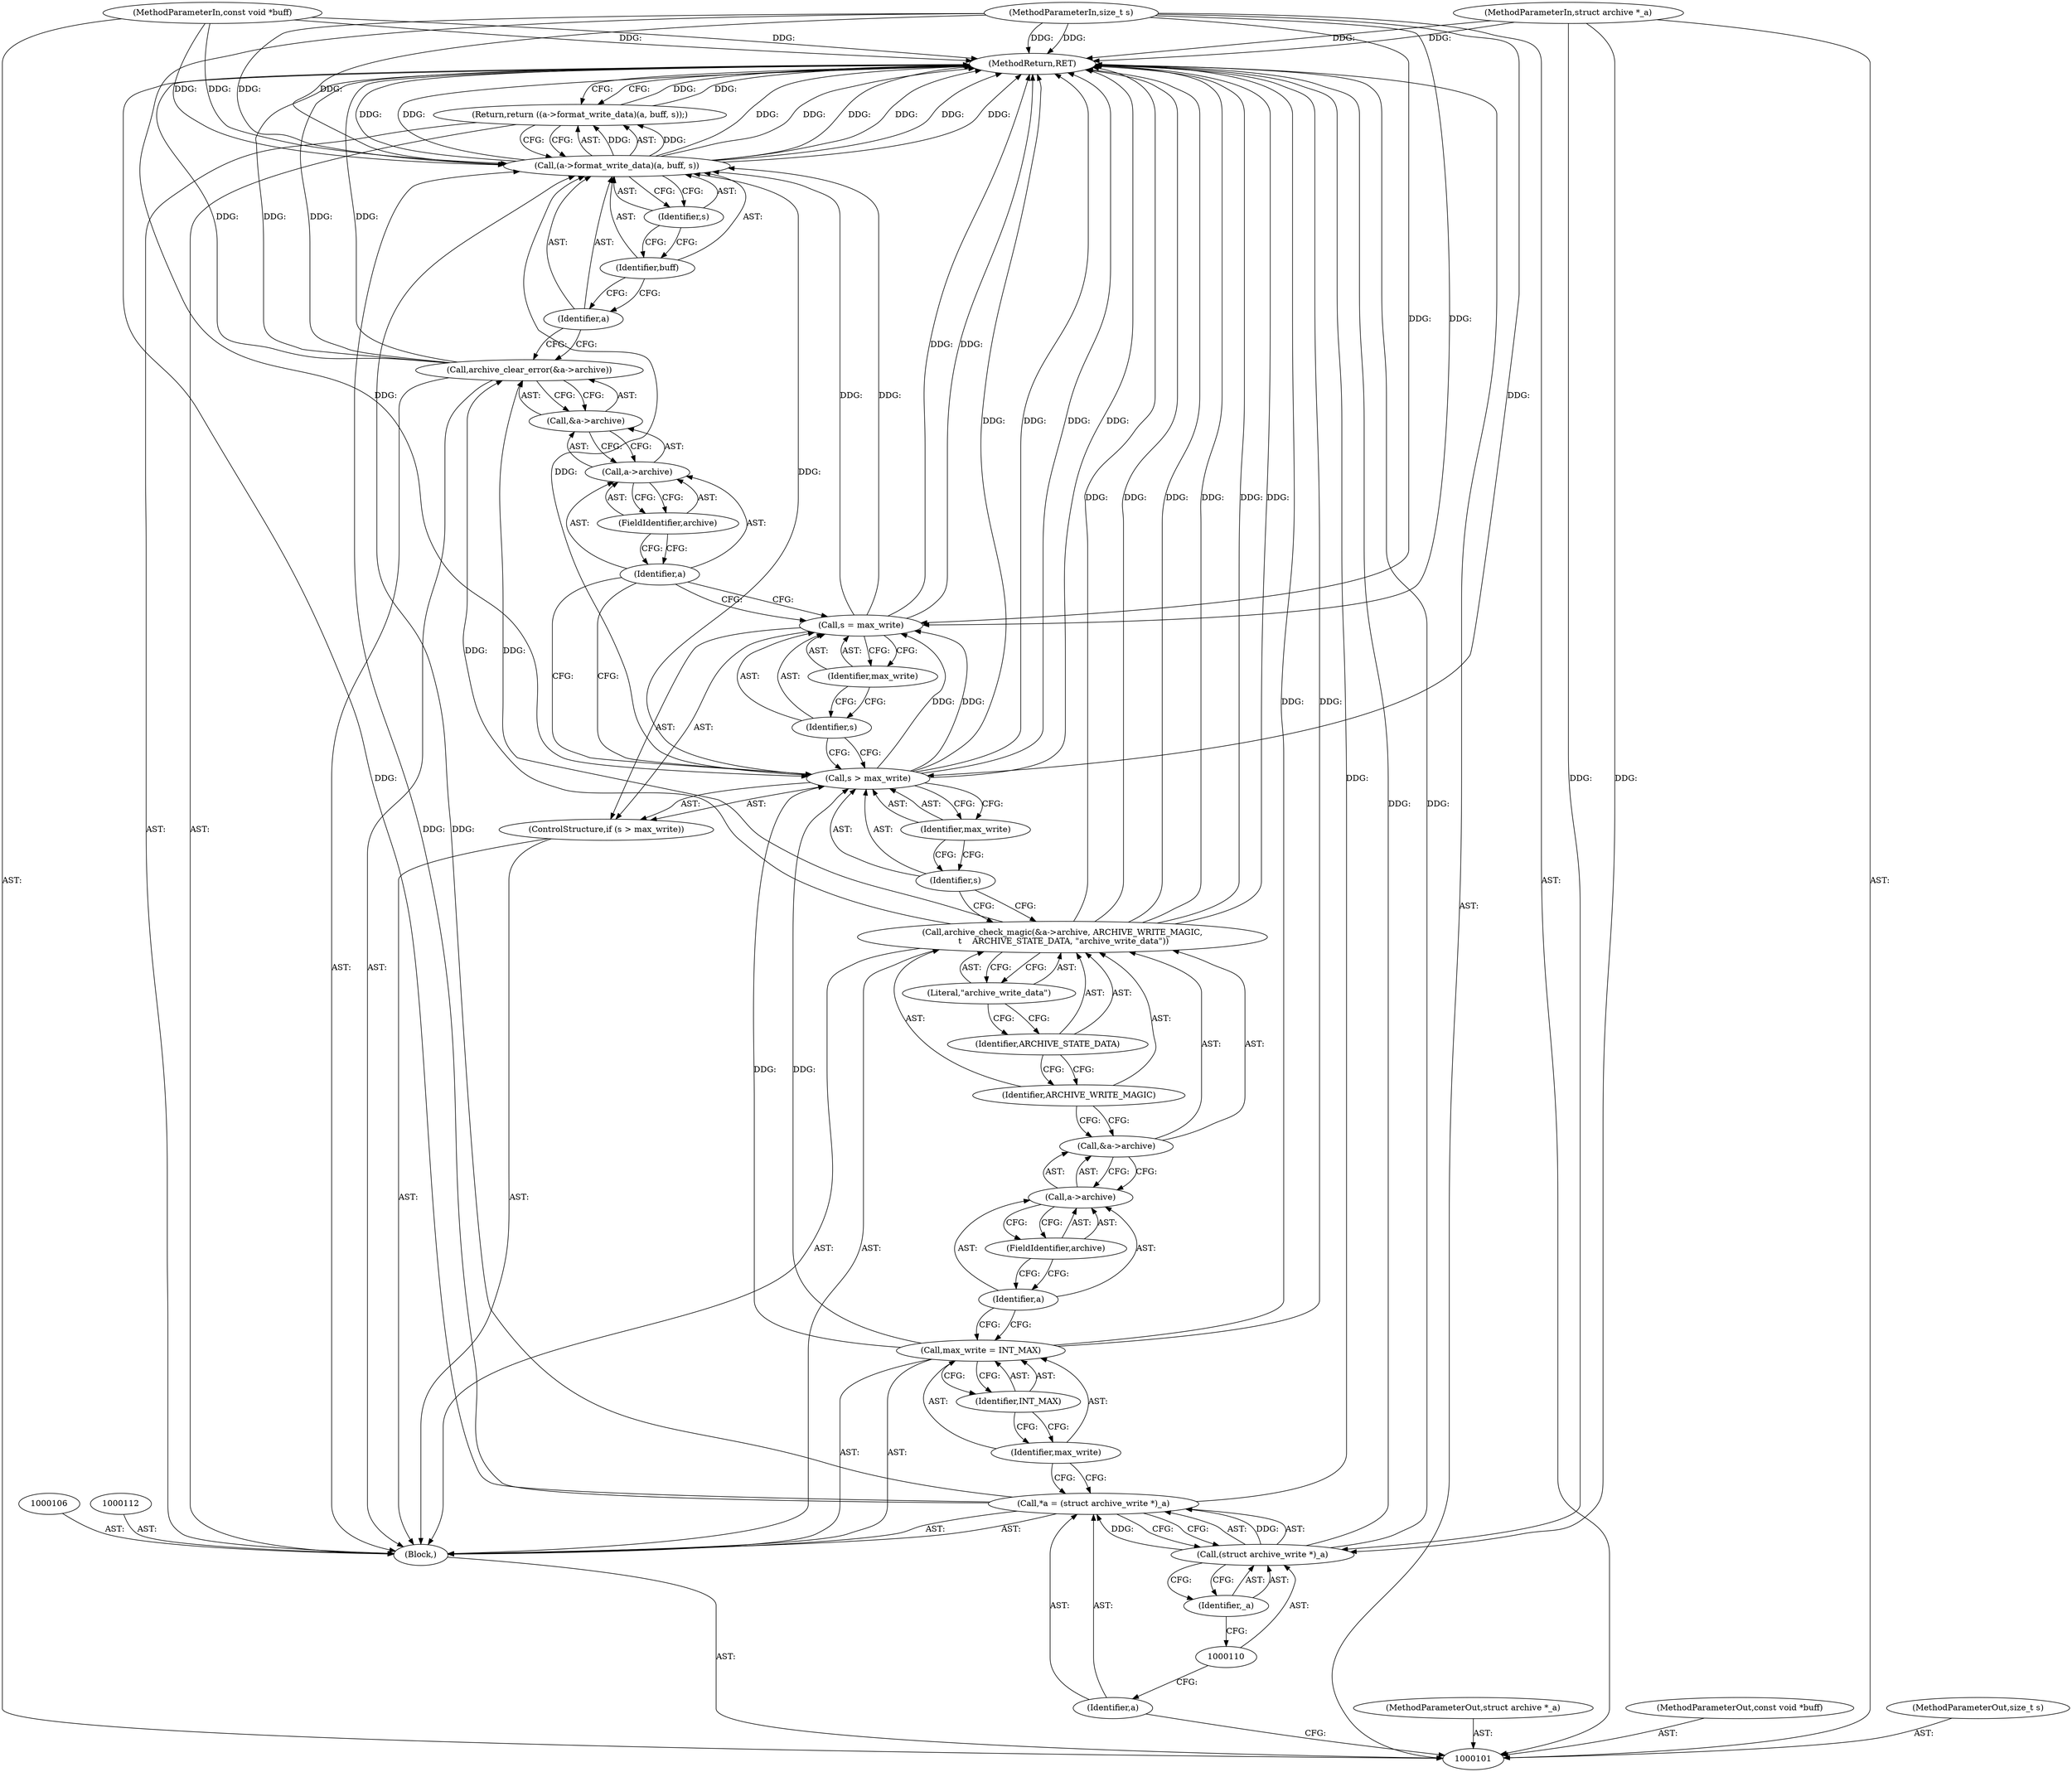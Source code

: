 digraph "0_libarchive_22531545514043e04633e1c015c7540b9de9dbe4" {
"1000141" [label="(MethodReturn,RET)"];
"1000102" [label="(MethodParameterIn,struct archive *_a)"];
"1000193" [label="(MethodParameterOut,struct archive *_a)"];
"1000103" [label="(MethodParameterIn,const void *buff)"];
"1000194" [label="(MethodParameterOut,const void *buff)"];
"1000104" [label="(MethodParameterIn,size_t s)"];
"1000195" [label="(MethodParameterOut,size_t s)"];
"1000128" [label="(Call,s = max_write)"];
"1000129" [label="(Identifier,s)"];
"1000130" [label="(Identifier,max_write)"];
"1000131" [label="(Call,archive_clear_error(&a->archive))"];
"1000132" [label="(Call,&a->archive)"];
"1000133" [label="(Call,a->archive)"];
"1000134" [label="(Identifier,a)"];
"1000135" [label="(FieldIdentifier,archive)"];
"1000137" [label="(Call,(a->format_write_data)(a, buff, s))"];
"1000136" [label="(Return,return ((a->format_write_data)(a, buff, s));)"];
"1000138" [label="(Identifier,a)"];
"1000139" [label="(Identifier,buff)"];
"1000140" [label="(Identifier,s)"];
"1000105" [label="(Block,)"];
"1000107" [label="(Call,*a = (struct archive_write *)_a)"];
"1000108" [label="(Identifier,a)"];
"1000109" [label="(Call,(struct archive_write *)_a)"];
"1000111" [label="(Identifier,_a)"];
"1000113" [label="(Call,max_write = INT_MAX)"];
"1000114" [label="(Identifier,max_write)"];
"1000115" [label="(Identifier,INT_MAX)"];
"1000116" [label="(Call,archive_check_magic(&a->archive, ARCHIVE_WRITE_MAGIC,\n \t    ARCHIVE_STATE_DATA, \"archive_write_data\"))"];
"1000117" [label="(Call,&a->archive)"];
"1000118" [label="(Call,a->archive)"];
"1000119" [label="(Identifier,a)"];
"1000120" [label="(FieldIdentifier,archive)"];
"1000121" [label="(Identifier,ARCHIVE_WRITE_MAGIC)"];
"1000123" [label="(Literal,\"archive_write_data\")"];
"1000122" [label="(Identifier,ARCHIVE_STATE_DATA)"];
"1000124" [label="(ControlStructure,if (s > max_write))"];
"1000125" [label="(Call,s > max_write)"];
"1000126" [label="(Identifier,s)"];
"1000127" [label="(Identifier,max_write)"];
"1000141" -> "1000101"  [label="AST: "];
"1000141" -> "1000136"  [label="CFG: "];
"1000136" -> "1000141"  [label="DDG: "];
"1000128" -> "1000141"  [label="DDG: "];
"1000125" -> "1000141"  [label="DDG: "];
"1000125" -> "1000141"  [label="DDG: "];
"1000104" -> "1000141"  [label="DDG: "];
"1000137" -> "1000141"  [label="DDG: "];
"1000137" -> "1000141"  [label="DDG: "];
"1000137" -> "1000141"  [label="DDG: "];
"1000137" -> "1000141"  [label="DDG: "];
"1000103" -> "1000141"  [label="DDG: "];
"1000102" -> "1000141"  [label="DDG: "];
"1000116" -> "1000141"  [label="DDG: "];
"1000116" -> "1000141"  [label="DDG: "];
"1000116" -> "1000141"  [label="DDG: "];
"1000131" -> "1000141"  [label="DDG: "];
"1000131" -> "1000141"  [label="DDG: "];
"1000113" -> "1000141"  [label="DDG: "];
"1000109" -> "1000141"  [label="DDG: "];
"1000107" -> "1000141"  [label="DDG: "];
"1000102" -> "1000101"  [label="AST: "];
"1000102" -> "1000141"  [label="DDG: "];
"1000102" -> "1000109"  [label="DDG: "];
"1000193" -> "1000101"  [label="AST: "];
"1000103" -> "1000101"  [label="AST: "];
"1000103" -> "1000141"  [label="DDG: "];
"1000103" -> "1000137"  [label="DDG: "];
"1000194" -> "1000101"  [label="AST: "];
"1000104" -> "1000101"  [label="AST: "];
"1000104" -> "1000141"  [label="DDG: "];
"1000104" -> "1000125"  [label="DDG: "];
"1000104" -> "1000128"  [label="DDG: "];
"1000104" -> "1000137"  [label="DDG: "];
"1000195" -> "1000101"  [label="AST: "];
"1000128" -> "1000124"  [label="AST: "];
"1000128" -> "1000130"  [label="CFG: "];
"1000129" -> "1000128"  [label="AST: "];
"1000130" -> "1000128"  [label="AST: "];
"1000134" -> "1000128"  [label="CFG: "];
"1000128" -> "1000141"  [label="DDG: "];
"1000125" -> "1000128"  [label="DDG: "];
"1000104" -> "1000128"  [label="DDG: "];
"1000128" -> "1000137"  [label="DDG: "];
"1000129" -> "1000128"  [label="AST: "];
"1000129" -> "1000125"  [label="CFG: "];
"1000130" -> "1000129"  [label="CFG: "];
"1000130" -> "1000128"  [label="AST: "];
"1000130" -> "1000129"  [label="CFG: "];
"1000128" -> "1000130"  [label="CFG: "];
"1000131" -> "1000105"  [label="AST: "];
"1000131" -> "1000132"  [label="CFG: "];
"1000132" -> "1000131"  [label="AST: "];
"1000138" -> "1000131"  [label="CFG: "];
"1000131" -> "1000141"  [label="DDG: "];
"1000131" -> "1000141"  [label="DDG: "];
"1000116" -> "1000131"  [label="DDG: "];
"1000132" -> "1000131"  [label="AST: "];
"1000132" -> "1000133"  [label="CFG: "];
"1000133" -> "1000132"  [label="AST: "];
"1000131" -> "1000132"  [label="CFG: "];
"1000133" -> "1000132"  [label="AST: "];
"1000133" -> "1000135"  [label="CFG: "];
"1000134" -> "1000133"  [label="AST: "];
"1000135" -> "1000133"  [label="AST: "];
"1000132" -> "1000133"  [label="CFG: "];
"1000134" -> "1000133"  [label="AST: "];
"1000134" -> "1000128"  [label="CFG: "];
"1000134" -> "1000125"  [label="CFG: "];
"1000135" -> "1000134"  [label="CFG: "];
"1000135" -> "1000133"  [label="AST: "];
"1000135" -> "1000134"  [label="CFG: "];
"1000133" -> "1000135"  [label="CFG: "];
"1000137" -> "1000136"  [label="AST: "];
"1000137" -> "1000140"  [label="CFG: "];
"1000138" -> "1000137"  [label="AST: "];
"1000139" -> "1000137"  [label="AST: "];
"1000140" -> "1000137"  [label="AST: "];
"1000136" -> "1000137"  [label="CFG: "];
"1000137" -> "1000141"  [label="DDG: "];
"1000137" -> "1000141"  [label="DDG: "];
"1000137" -> "1000141"  [label="DDG: "];
"1000137" -> "1000141"  [label="DDG: "];
"1000137" -> "1000136"  [label="DDG: "];
"1000107" -> "1000137"  [label="DDG: "];
"1000103" -> "1000137"  [label="DDG: "];
"1000125" -> "1000137"  [label="DDG: "];
"1000128" -> "1000137"  [label="DDG: "];
"1000104" -> "1000137"  [label="DDG: "];
"1000136" -> "1000105"  [label="AST: "];
"1000136" -> "1000137"  [label="CFG: "];
"1000137" -> "1000136"  [label="AST: "];
"1000141" -> "1000136"  [label="CFG: "];
"1000136" -> "1000141"  [label="DDG: "];
"1000137" -> "1000136"  [label="DDG: "];
"1000138" -> "1000137"  [label="AST: "];
"1000138" -> "1000131"  [label="CFG: "];
"1000139" -> "1000138"  [label="CFG: "];
"1000139" -> "1000137"  [label="AST: "];
"1000139" -> "1000138"  [label="CFG: "];
"1000140" -> "1000139"  [label="CFG: "];
"1000140" -> "1000137"  [label="AST: "];
"1000140" -> "1000139"  [label="CFG: "];
"1000137" -> "1000140"  [label="CFG: "];
"1000105" -> "1000101"  [label="AST: "];
"1000106" -> "1000105"  [label="AST: "];
"1000107" -> "1000105"  [label="AST: "];
"1000112" -> "1000105"  [label="AST: "];
"1000113" -> "1000105"  [label="AST: "];
"1000116" -> "1000105"  [label="AST: "];
"1000124" -> "1000105"  [label="AST: "];
"1000131" -> "1000105"  [label="AST: "];
"1000136" -> "1000105"  [label="AST: "];
"1000107" -> "1000105"  [label="AST: "];
"1000107" -> "1000109"  [label="CFG: "];
"1000108" -> "1000107"  [label="AST: "];
"1000109" -> "1000107"  [label="AST: "];
"1000114" -> "1000107"  [label="CFG: "];
"1000107" -> "1000141"  [label="DDG: "];
"1000109" -> "1000107"  [label="DDG: "];
"1000107" -> "1000137"  [label="DDG: "];
"1000108" -> "1000107"  [label="AST: "];
"1000108" -> "1000101"  [label="CFG: "];
"1000110" -> "1000108"  [label="CFG: "];
"1000109" -> "1000107"  [label="AST: "];
"1000109" -> "1000111"  [label="CFG: "];
"1000110" -> "1000109"  [label="AST: "];
"1000111" -> "1000109"  [label="AST: "];
"1000107" -> "1000109"  [label="CFG: "];
"1000109" -> "1000141"  [label="DDG: "];
"1000109" -> "1000107"  [label="DDG: "];
"1000102" -> "1000109"  [label="DDG: "];
"1000111" -> "1000109"  [label="AST: "];
"1000111" -> "1000110"  [label="CFG: "];
"1000109" -> "1000111"  [label="CFG: "];
"1000113" -> "1000105"  [label="AST: "];
"1000113" -> "1000115"  [label="CFG: "];
"1000114" -> "1000113"  [label="AST: "];
"1000115" -> "1000113"  [label="AST: "];
"1000119" -> "1000113"  [label="CFG: "];
"1000113" -> "1000141"  [label="DDG: "];
"1000113" -> "1000125"  [label="DDG: "];
"1000114" -> "1000113"  [label="AST: "];
"1000114" -> "1000107"  [label="CFG: "];
"1000115" -> "1000114"  [label="CFG: "];
"1000115" -> "1000113"  [label="AST: "];
"1000115" -> "1000114"  [label="CFG: "];
"1000113" -> "1000115"  [label="CFG: "];
"1000116" -> "1000105"  [label="AST: "];
"1000116" -> "1000123"  [label="CFG: "];
"1000117" -> "1000116"  [label="AST: "];
"1000121" -> "1000116"  [label="AST: "];
"1000122" -> "1000116"  [label="AST: "];
"1000123" -> "1000116"  [label="AST: "];
"1000126" -> "1000116"  [label="CFG: "];
"1000116" -> "1000141"  [label="DDG: "];
"1000116" -> "1000141"  [label="DDG: "];
"1000116" -> "1000141"  [label="DDG: "];
"1000116" -> "1000131"  [label="DDG: "];
"1000117" -> "1000116"  [label="AST: "];
"1000117" -> "1000118"  [label="CFG: "];
"1000118" -> "1000117"  [label="AST: "];
"1000121" -> "1000117"  [label="CFG: "];
"1000118" -> "1000117"  [label="AST: "];
"1000118" -> "1000120"  [label="CFG: "];
"1000119" -> "1000118"  [label="AST: "];
"1000120" -> "1000118"  [label="AST: "];
"1000117" -> "1000118"  [label="CFG: "];
"1000119" -> "1000118"  [label="AST: "];
"1000119" -> "1000113"  [label="CFG: "];
"1000120" -> "1000119"  [label="CFG: "];
"1000120" -> "1000118"  [label="AST: "];
"1000120" -> "1000119"  [label="CFG: "];
"1000118" -> "1000120"  [label="CFG: "];
"1000121" -> "1000116"  [label="AST: "];
"1000121" -> "1000117"  [label="CFG: "];
"1000122" -> "1000121"  [label="CFG: "];
"1000123" -> "1000116"  [label="AST: "];
"1000123" -> "1000122"  [label="CFG: "];
"1000116" -> "1000123"  [label="CFG: "];
"1000122" -> "1000116"  [label="AST: "];
"1000122" -> "1000121"  [label="CFG: "];
"1000123" -> "1000122"  [label="CFG: "];
"1000124" -> "1000105"  [label="AST: "];
"1000125" -> "1000124"  [label="AST: "];
"1000128" -> "1000124"  [label="AST: "];
"1000125" -> "1000124"  [label="AST: "];
"1000125" -> "1000127"  [label="CFG: "];
"1000126" -> "1000125"  [label="AST: "];
"1000127" -> "1000125"  [label="AST: "];
"1000129" -> "1000125"  [label="CFG: "];
"1000134" -> "1000125"  [label="CFG: "];
"1000125" -> "1000141"  [label="DDG: "];
"1000125" -> "1000141"  [label="DDG: "];
"1000104" -> "1000125"  [label="DDG: "];
"1000113" -> "1000125"  [label="DDG: "];
"1000125" -> "1000128"  [label="DDG: "];
"1000125" -> "1000137"  [label="DDG: "];
"1000126" -> "1000125"  [label="AST: "];
"1000126" -> "1000116"  [label="CFG: "];
"1000127" -> "1000126"  [label="CFG: "];
"1000127" -> "1000125"  [label="AST: "];
"1000127" -> "1000126"  [label="CFG: "];
"1000125" -> "1000127"  [label="CFG: "];
}
